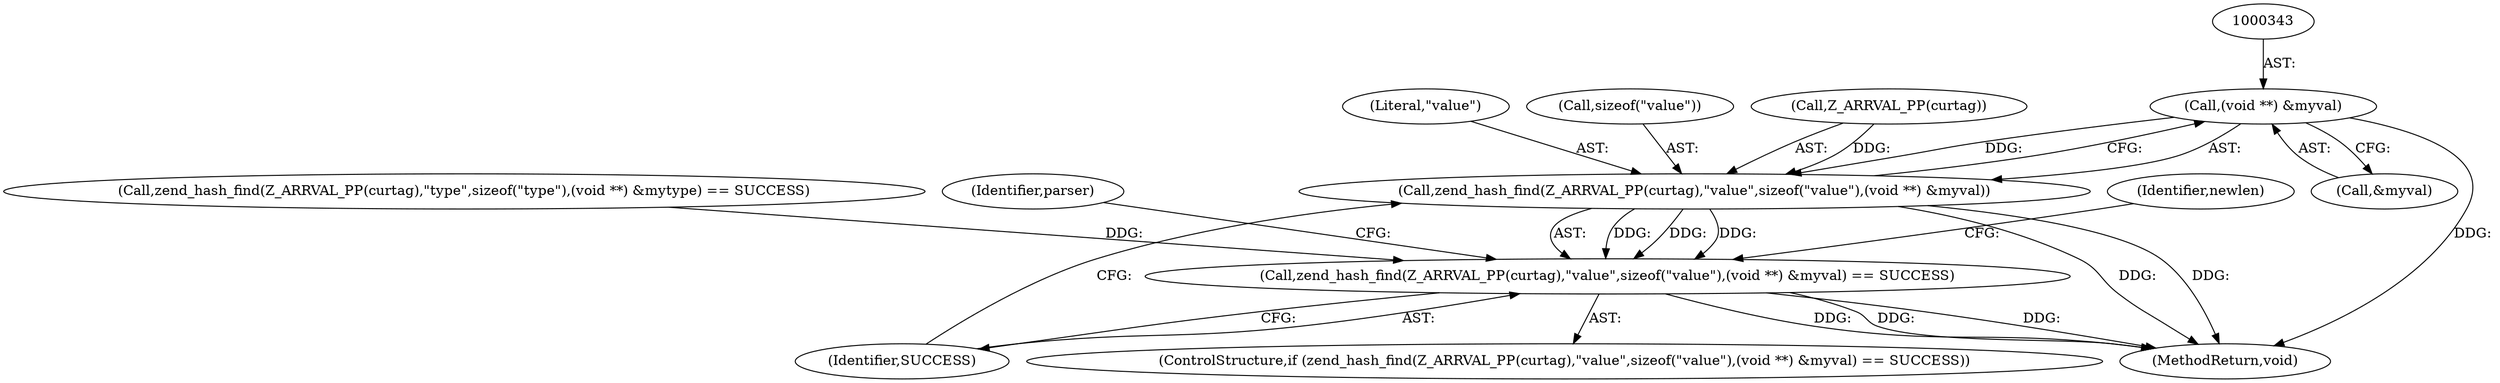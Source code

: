 digraph "0_php_dccda88f27a084bcbbb30198ace12b4e7ae961cc_4@pointer" {
"1000342" [label="(Call,(void **) &myval)"];
"1000336" [label="(Call,zend_hash_find(Z_ARRVAL_PP(curtag),\"value\",sizeof(\"value\"),(void **) &myval))"];
"1000335" [label="(Call,zend_hash_find(Z_ARRVAL_PP(curtag),\"value\",sizeof(\"value\"),(void **) &myval) == SUCCESS)"];
"1000344" [label="(Call,&myval)"];
"1000334" [label="(ControlStructure,if (zend_hash_find(Z_ARRVAL_PP(curtag),\"value\",sizeof(\"value\"),(void **) &myval) == SUCCESS))"];
"1000339" [label="(Literal,\"value\")"];
"1000336" [label="(Call,zend_hash_find(Z_ARRVAL_PP(curtag),\"value\",sizeof(\"value\"),(void **) &myval))"];
"1000340" [label="(Call,sizeof(\"value\"))"];
"1000337" [label="(Call,Z_ARRVAL_PP(curtag))"];
"1000314" [label="(Call,zend_hash_find(Z_ARRVAL_PP(curtag),\"type\",sizeof(\"type\"),(void **) &mytype) == SUCCESS)"];
"1000465" [label="(MethodReturn,void)"];
"1000335" [label="(Call,zend_hash_find(Z_ARRVAL_PP(curtag),\"value\",sizeof(\"value\"),(void **) &myval) == SUCCESS)"];
"1000342" [label="(Call,(void **) &myval)"];
"1000384" [label="(Identifier,parser)"];
"1000346" [label="(Identifier,SUCCESS)"];
"1000350" [label="(Identifier,newlen)"];
"1000342" -> "1000336"  [label="AST: "];
"1000342" -> "1000344"  [label="CFG: "];
"1000343" -> "1000342"  [label="AST: "];
"1000344" -> "1000342"  [label="AST: "];
"1000336" -> "1000342"  [label="CFG: "];
"1000342" -> "1000465"  [label="DDG: "];
"1000342" -> "1000336"  [label="DDG: "];
"1000336" -> "1000335"  [label="AST: "];
"1000337" -> "1000336"  [label="AST: "];
"1000339" -> "1000336"  [label="AST: "];
"1000340" -> "1000336"  [label="AST: "];
"1000346" -> "1000336"  [label="CFG: "];
"1000336" -> "1000465"  [label="DDG: "];
"1000336" -> "1000465"  [label="DDG: "];
"1000336" -> "1000335"  [label="DDG: "];
"1000336" -> "1000335"  [label="DDG: "];
"1000336" -> "1000335"  [label="DDG: "];
"1000337" -> "1000336"  [label="DDG: "];
"1000335" -> "1000334"  [label="AST: "];
"1000335" -> "1000346"  [label="CFG: "];
"1000346" -> "1000335"  [label="AST: "];
"1000350" -> "1000335"  [label="CFG: "];
"1000384" -> "1000335"  [label="CFG: "];
"1000335" -> "1000465"  [label="DDG: "];
"1000335" -> "1000465"  [label="DDG: "];
"1000335" -> "1000465"  [label="DDG: "];
"1000314" -> "1000335"  [label="DDG: "];
}

